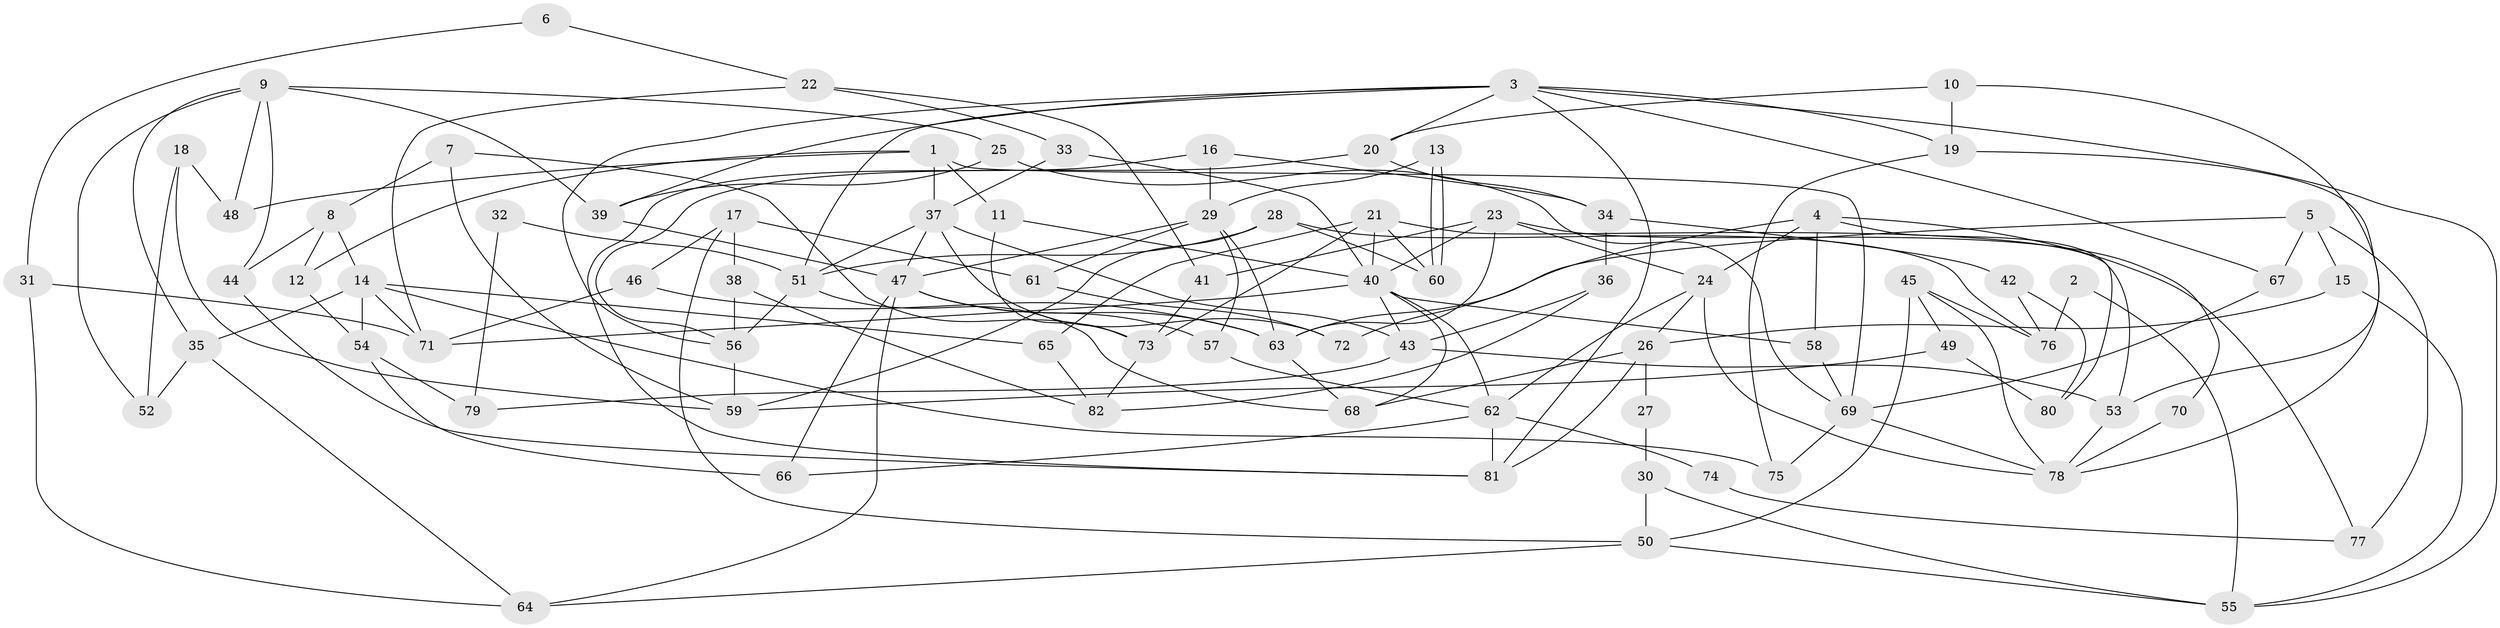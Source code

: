 // coarse degree distribution, {6: 0.1836734693877551, 2: 0.08163265306122448, 10: 0.061224489795918366, 8: 0.061224489795918366, 5: 0.12244897959183673, 3: 0.24489795918367346, 4: 0.12244897959183673, 11: 0.02040816326530612, 7: 0.10204081632653061}
// Generated by graph-tools (version 1.1) at 2025/41/03/06/25 10:41:57]
// undirected, 82 vertices, 164 edges
graph export_dot {
graph [start="1"]
  node [color=gray90,style=filled];
  1;
  2;
  3;
  4;
  5;
  6;
  7;
  8;
  9;
  10;
  11;
  12;
  13;
  14;
  15;
  16;
  17;
  18;
  19;
  20;
  21;
  22;
  23;
  24;
  25;
  26;
  27;
  28;
  29;
  30;
  31;
  32;
  33;
  34;
  35;
  36;
  37;
  38;
  39;
  40;
  41;
  42;
  43;
  44;
  45;
  46;
  47;
  48;
  49;
  50;
  51;
  52;
  53;
  54;
  55;
  56;
  57;
  58;
  59;
  60;
  61;
  62;
  63;
  64;
  65;
  66;
  67;
  68;
  69;
  70;
  71;
  72;
  73;
  74;
  75;
  76;
  77;
  78;
  79;
  80;
  81;
  82;
  1 -- 69;
  1 -- 37;
  1 -- 11;
  1 -- 12;
  1 -- 48;
  2 -- 55;
  2 -- 76;
  3 -- 39;
  3 -- 19;
  3 -- 20;
  3 -- 51;
  3 -- 55;
  3 -- 56;
  3 -- 67;
  3 -- 81;
  4 -- 72;
  4 -- 24;
  4 -- 58;
  4 -- 77;
  4 -- 80;
  5 -- 15;
  5 -- 67;
  5 -- 63;
  5 -- 77;
  6 -- 22;
  6 -- 31;
  7 -- 8;
  7 -- 59;
  7 -- 73;
  8 -- 44;
  8 -- 12;
  8 -- 14;
  9 -- 52;
  9 -- 35;
  9 -- 25;
  9 -- 39;
  9 -- 44;
  9 -- 48;
  10 -- 19;
  10 -- 53;
  10 -- 20;
  11 -- 40;
  11 -- 73;
  12 -- 54;
  13 -- 60;
  13 -- 60;
  13 -- 29;
  14 -- 65;
  14 -- 35;
  14 -- 54;
  14 -- 71;
  14 -- 75;
  15 -- 55;
  15 -- 26;
  16 -- 81;
  16 -- 29;
  16 -- 34;
  17 -- 38;
  17 -- 46;
  17 -- 50;
  17 -- 61;
  18 -- 59;
  18 -- 48;
  18 -- 52;
  19 -- 78;
  19 -- 75;
  20 -- 34;
  20 -- 56;
  21 -- 73;
  21 -- 40;
  21 -- 53;
  21 -- 60;
  21 -- 65;
  22 -- 33;
  22 -- 71;
  22 -- 41;
  23 -- 41;
  23 -- 40;
  23 -- 24;
  23 -- 63;
  23 -- 70;
  24 -- 78;
  24 -- 26;
  24 -- 62;
  25 -- 39;
  25 -- 69;
  26 -- 68;
  26 -- 27;
  26 -- 81;
  27 -- 30;
  28 -- 51;
  28 -- 60;
  28 -- 59;
  28 -- 76;
  29 -- 57;
  29 -- 63;
  29 -- 47;
  29 -- 61;
  30 -- 50;
  30 -- 55;
  31 -- 71;
  31 -- 64;
  32 -- 79;
  32 -- 51;
  33 -- 40;
  33 -- 37;
  34 -- 36;
  34 -- 42;
  35 -- 64;
  35 -- 52;
  36 -- 43;
  36 -- 82;
  37 -- 51;
  37 -- 47;
  37 -- 43;
  37 -- 72;
  38 -- 82;
  38 -- 56;
  39 -- 47;
  40 -- 68;
  40 -- 62;
  40 -- 43;
  40 -- 58;
  40 -- 71;
  41 -- 73;
  42 -- 76;
  42 -- 80;
  43 -- 53;
  43 -- 79;
  44 -- 81;
  45 -- 49;
  45 -- 78;
  45 -- 50;
  45 -- 76;
  46 -- 63;
  46 -- 71;
  47 -- 63;
  47 -- 57;
  47 -- 64;
  47 -- 66;
  49 -- 59;
  49 -- 80;
  50 -- 55;
  50 -- 64;
  51 -- 56;
  51 -- 68;
  53 -- 78;
  54 -- 66;
  54 -- 79;
  56 -- 59;
  57 -- 62;
  58 -- 69;
  61 -- 72;
  62 -- 81;
  62 -- 66;
  62 -- 74;
  63 -- 68;
  65 -- 82;
  67 -- 69;
  69 -- 75;
  69 -- 78;
  70 -- 78;
  73 -- 82;
  74 -- 77;
}
